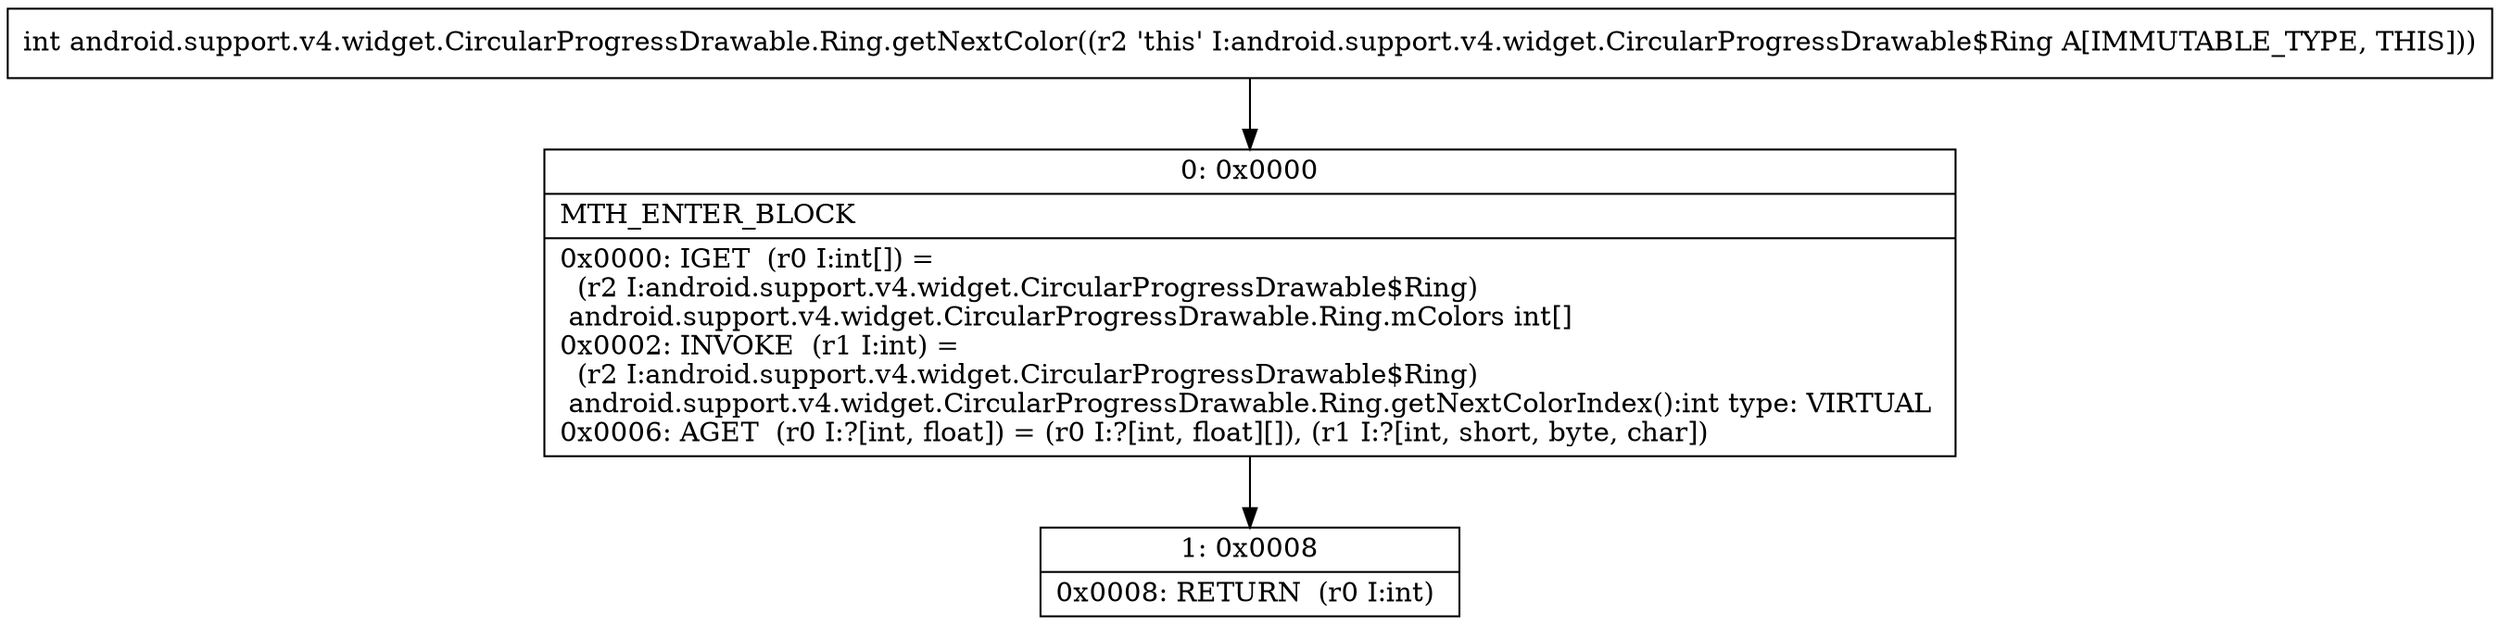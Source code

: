 digraph "CFG forandroid.support.v4.widget.CircularProgressDrawable.Ring.getNextColor()I" {
Node_0 [shape=record,label="{0\:\ 0x0000|MTH_ENTER_BLOCK\l|0x0000: IGET  (r0 I:int[]) = \l  (r2 I:android.support.v4.widget.CircularProgressDrawable$Ring)\l android.support.v4.widget.CircularProgressDrawable.Ring.mColors int[] \l0x0002: INVOKE  (r1 I:int) = \l  (r2 I:android.support.v4.widget.CircularProgressDrawable$Ring)\l android.support.v4.widget.CircularProgressDrawable.Ring.getNextColorIndex():int type: VIRTUAL \l0x0006: AGET  (r0 I:?[int, float]) = (r0 I:?[int, float][]), (r1 I:?[int, short, byte, char]) \l}"];
Node_1 [shape=record,label="{1\:\ 0x0008|0x0008: RETURN  (r0 I:int) \l}"];
MethodNode[shape=record,label="{int android.support.v4.widget.CircularProgressDrawable.Ring.getNextColor((r2 'this' I:android.support.v4.widget.CircularProgressDrawable$Ring A[IMMUTABLE_TYPE, THIS])) }"];
MethodNode -> Node_0;
Node_0 -> Node_1;
}

